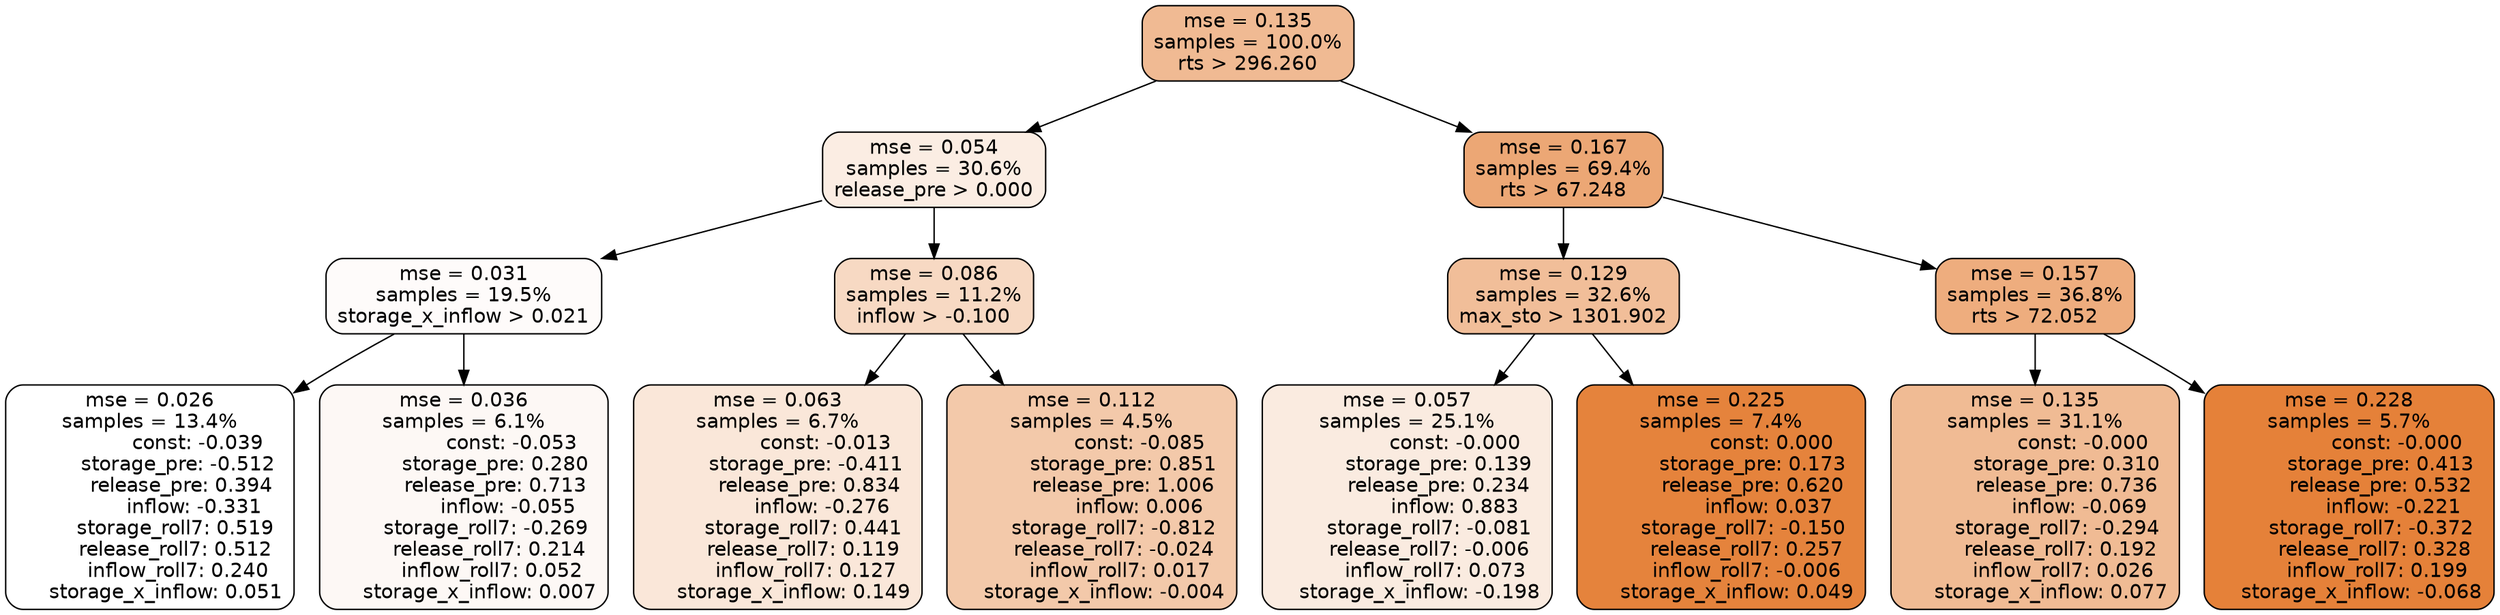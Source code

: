 digraph tree {
node [shape=rectangle, style="filled, rounded", color="black", fontname=helvetica] ;
edge [fontname=helvetica] ;
	"0" [label="mse = 0.135
samples = 100.0%
rts > 296.260", fillcolor="#f0ba93"]
	"8" [label="mse = 0.054
samples = 30.6%
release_pre > 0.000", fillcolor="#fbede3"]
	"1" [label="mse = 0.167
samples = 69.4%
rts > 67.248", fillcolor="#eca775"]
	"9" [label="mse = 0.031
samples = 19.5%
storage_x_inflow > 0.021", fillcolor="#fefbfa"]
	"12" [label="mse = 0.086
samples = 11.2%
inflow > -0.100", fillcolor="#f7d9c3"]
	"2" [label="mse = 0.129
samples = 32.6%
max_sto > 1301.902", fillcolor="#f1be99"]
	"5" [label="mse = 0.157
samples = 36.8%
rts > 72.052", fillcolor="#eead7e"]
	"10" [label="mse = 0.026
samples = 13.4%
               const: -0.039
         storage_pre: -0.512
          release_pre: 0.394
              inflow: -0.331
        storage_roll7: 0.519
        release_roll7: 0.512
         inflow_roll7: 0.240
     storage_x_inflow: 0.051", fillcolor="#ffffff"]
	"11" [label="mse = 0.036
samples = 6.1%
               const: -0.053
          storage_pre: 0.280
          release_pre: 0.713
              inflow: -0.055
       storage_roll7: -0.269
        release_roll7: 0.214
         inflow_roll7: 0.052
     storage_x_inflow: 0.007", fillcolor="#fdf8f5"]
	"13" [label="mse = 0.063
samples = 6.7%
               const: -0.013
         storage_pre: -0.411
          release_pre: 0.834
              inflow: -0.276
        storage_roll7: 0.441
        release_roll7: 0.119
         inflow_roll7: 0.127
     storage_x_inflow: 0.149", fillcolor="#fae7d9"]
	"14" [label="mse = 0.112
samples = 4.5%
               const: -0.085
          storage_pre: 0.851
          release_pre: 1.006
               inflow: 0.006
       storage_roll7: -0.812
       release_roll7: -0.024
         inflow_roll7: 0.017
    storage_x_inflow: -0.004", fillcolor="#f3c9aa"]
	"3" [label="mse = 0.057
samples = 25.1%
               const: -0.000
          storage_pre: 0.139
          release_pre: 0.234
               inflow: 0.883
       storage_roll7: -0.081
       release_roll7: -0.006
         inflow_roll7: 0.073
    storage_x_inflow: -0.198", fillcolor="#faebe0"]
	"4" [label="mse = 0.225
samples = 7.4%
                const: 0.000
          storage_pre: 0.173
          release_pre: 0.620
               inflow: 0.037
       storage_roll7: -0.150
        release_roll7: 0.257
        inflow_roll7: -0.006
     storage_x_inflow: 0.049", fillcolor="#e5833c"]
	"7" [label="mse = 0.135
samples = 31.1%
               const: -0.000
          storage_pre: 0.310
          release_pre: 0.736
              inflow: -0.069
       storage_roll7: -0.294
        release_roll7: 0.192
         inflow_roll7: 0.026
     storage_x_inflow: 0.077", fillcolor="#f0bb94"]
	"6" [label="mse = 0.228
samples = 5.7%
               const: -0.000
          storage_pre: 0.413
          release_pre: 0.532
              inflow: -0.221
       storage_roll7: -0.372
        release_roll7: 0.328
         inflow_roll7: 0.199
    storage_x_inflow: -0.068", fillcolor="#e58139"]

	"0" -> "1"
	"0" -> "8"
	"8" -> "9"
	"8" -> "12"
	"1" -> "2"
	"1" -> "5"
	"9" -> "10"
	"9" -> "11"
	"12" -> "13"
	"12" -> "14"
	"2" -> "3"
	"2" -> "4"
	"5" -> "6"
	"5" -> "7"
}